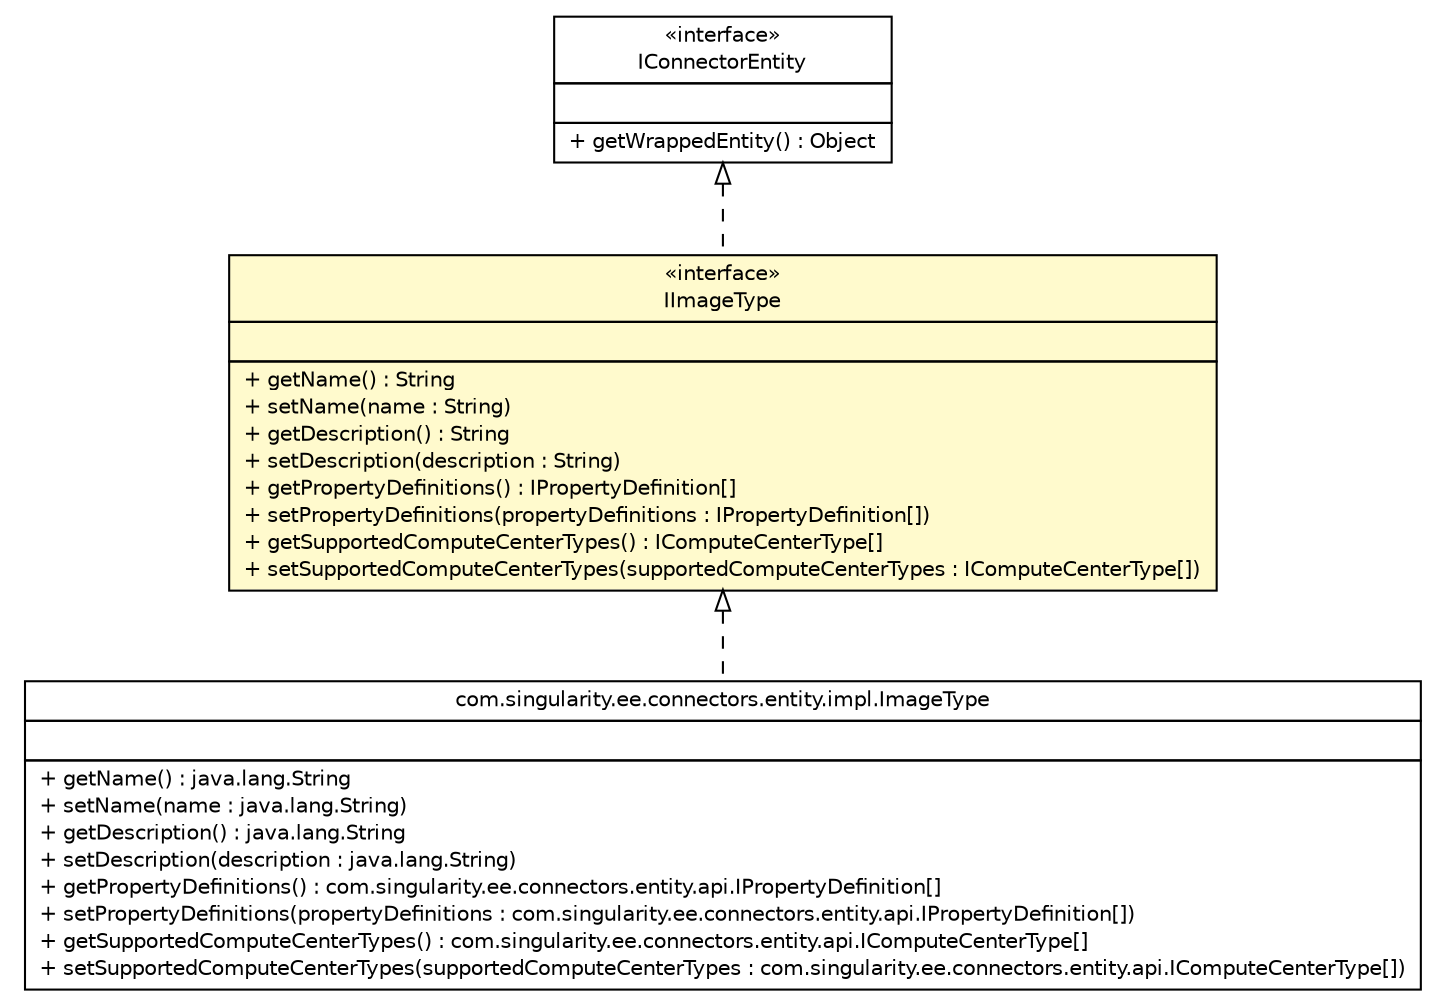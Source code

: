 #!/usr/local/bin/dot
#
# Class diagram 
# Generated by UMLGraph version 5.4 (http://www.umlgraph.org/)
#

digraph G {
	edge [fontname="Helvetica",fontsize=10,labelfontname="Helvetica",labelfontsize=10];
	node [fontname="Helvetica",fontsize=10,shape=plaintext];
	nodesep=0.25;
	ranksep=0.5;
	// com.singularity.ee.connectors.entity.api.IConnectorEntity
	c994 [label=<<table title="com.singularity.ee.connectors.entity.api.IConnectorEntity" border="0" cellborder="1" cellspacing="0" cellpadding="2" port="p" href="./IConnectorEntity.html">
		<tr><td><table border="0" cellspacing="0" cellpadding="1">
<tr><td align="center" balign="center"> &#171;interface&#187; </td></tr>
<tr><td align="center" balign="center"> IConnectorEntity </td></tr>
		</table></td></tr>
		<tr><td><table border="0" cellspacing="0" cellpadding="1">
<tr><td align="left" balign="left">  </td></tr>
		</table></td></tr>
		<tr><td><table border="0" cellspacing="0" cellpadding="1">
<tr><td align="left" balign="left"> + getWrappedEntity() : Object </td></tr>
		</table></td></tr>
		</table>>, URL="./IConnectorEntity.html", fontname="Helvetica", fontcolor="black", fontsize=10.0];
	// com.singularity.ee.connectors.entity.api.IImageType
	c1000 [label=<<table title="com.singularity.ee.connectors.entity.api.IImageType" border="0" cellborder="1" cellspacing="0" cellpadding="2" port="p" bgcolor="lemonChiffon" href="./IImageType.html">
		<tr><td><table border="0" cellspacing="0" cellpadding="1">
<tr><td align="center" balign="center"> &#171;interface&#187; </td></tr>
<tr><td align="center" balign="center"> IImageType </td></tr>
		</table></td></tr>
		<tr><td><table border="0" cellspacing="0" cellpadding="1">
<tr><td align="left" balign="left">  </td></tr>
		</table></td></tr>
		<tr><td><table border="0" cellspacing="0" cellpadding="1">
<tr><td align="left" balign="left"> + getName() : String </td></tr>
<tr><td align="left" balign="left"> + setName(name : String) </td></tr>
<tr><td align="left" balign="left"> + getDescription() : String </td></tr>
<tr><td align="left" balign="left"> + setDescription(description : String) </td></tr>
<tr><td align="left" balign="left"> + getPropertyDefinitions() : IPropertyDefinition[] </td></tr>
<tr><td align="left" balign="left"> + setPropertyDefinitions(propertyDefinitions : IPropertyDefinition[]) </td></tr>
<tr><td align="left" balign="left"> + getSupportedComputeCenterTypes() : IComputeCenterType[] </td></tr>
<tr><td align="left" balign="left"> + setSupportedComputeCenterTypes(supportedComputeCenterTypes : IComputeCenterType[]) </td></tr>
		</table></td></tr>
		</table>>, URL="./IImageType.html", fontname="Helvetica", fontcolor="black", fontsize=10.0];
	// com.singularity.ee.connectors.entity.impl.ImageType
	c1022 [label=<<table title="com.singularity.ee.connectors.entity.impl.ImageType" border="0" cellborder="1" cellspacing="0" cellpadding="2" port="p" href="../impl/ImageType.html">
		<tr><td><table border="0" cellspacing="0" cellpadding="1">
<tr><td align="center" balign="center"> com.singularity.ee.connectors.entity.impl.ImageType </td></tr>
		</table></td></tr>
		<tr><td><table border="0" cellspacing="0" cellpadding="1">
<tr><td align="left" balign="left">  </td></tr>
		</table></td></tr>
		<tr><td><table border="0" cellspacing="0" cellpadding="1">
<tr><td align="left" balign="left"> + getName() : java.lang.String </td></tr>
<tr><td align="left" balign="left"> + setName(name : java.lang.String) </td></tr>
<tr><td align="left" balign="left"> + getDescription() : java.lang.String </td></tr>
<tr><td align="left" balign="left"> + setDescription(description : java.lang.String) </td></tr>
<tr><td align="left" balign="left"> + getPropertyDefinitions() : com.singularity.ee.connectors.entity.api.IPropertyDefinition[] </td></tr>
<tr><td align="left" balign="left"> + setPropertyDefinitions(propertyDefinitions : com.singularity.ee.connectors.entity.api.IPropertyDefinition[]) </td></tr>
<tr><td align="left" balign="left"> + getSupportedComputeCenterTypes() : com.singularity.ee.connectors.entity.api.IComputeCenterType[] </td></tr>
<tr><td align="left" balign="left"> + setSupportedComputeCenterTypes(supportedComputeCenterTypes : com.singularity.ee.connectors.entity.api.IComputeCenterType[]) </td></tr>
		</table></td></tr>
		</table>>, URL="../impl/ImageType.html", fontname="Helvetica", fontcolor="black", fontsize=10.0];
	//com.singularity.ee.connectors.entity.api.IImageType implements com.singularity.ee.connectors.entity.api.IConnectorEntity
	c994:p -> c1000:p [dir=back,arrowtail=empty,style=dashed];
	//com.singularity.ee.connectors.entity.impl.ImageType implements com.singularity.ee.connectors.entity.api.IImageType
	c1000:p -> c1022:p [dir=back,arrowtail=empty,style=dashed];
}

